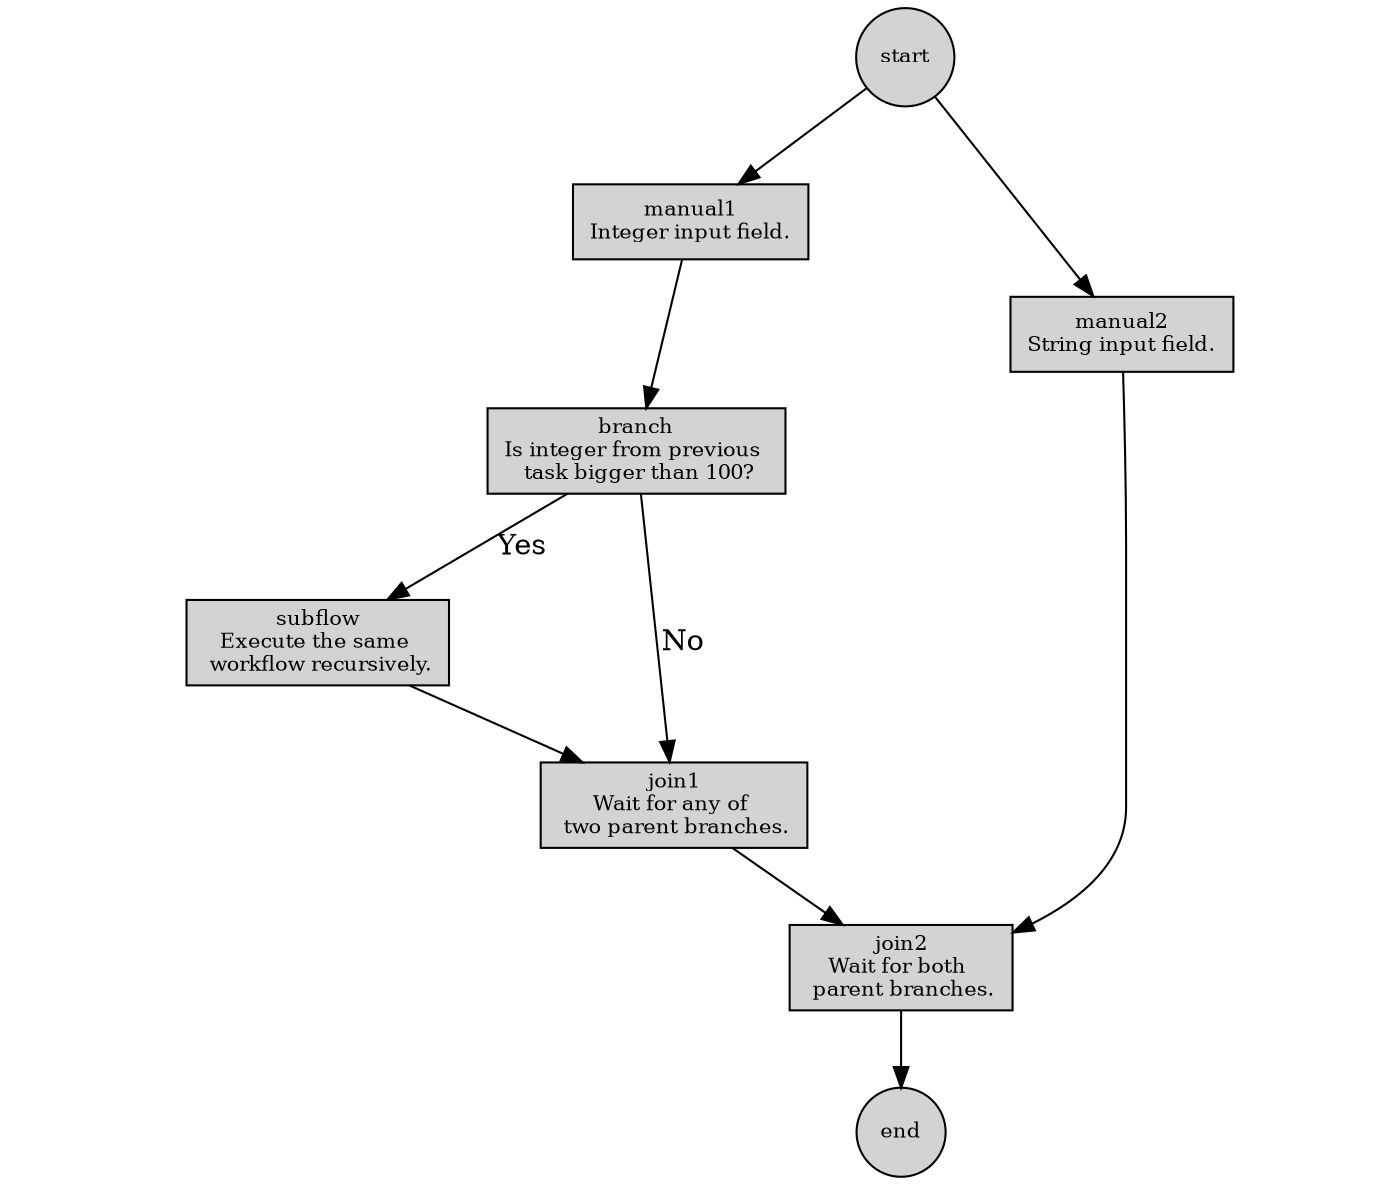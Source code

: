 digraph graph_name {
  graph [
    fontsize = 10,
    overlap = false,
    ratio = 0.85,
  ];

  node [
    style = "filled"
    fontsize = 10,
  ];

  edge [
  ];

  // node define
  start [shape = circle];
  manual1 [shape = box, label = "manual1\nInteger input field."];
  manual2 [shape = box, label = "manual2\nString input field."];
  branch [shape = box, label = "branch\nIs integer from previous \n task bigger than 100?"];
  subflow [shape = box, label = "subflow\nExecute the same \n workflow recursively."];
  join1 [shape = box, label = "join1\nWait for any of \n two parent branches."];
  join2 [shape = box, label = "join2\nWait for both \n parent branches."];
  end [shape = circle];

  start -> manual1;
  start -> manual2;
  manual1 -> branch;
  branch -> subflow[label = "Yes"];
  branch -> join1[label = "No"];
  subflow -> join1;
  join1 -> join2;
  manual2 -> join2;
  join2 -> end;
}
